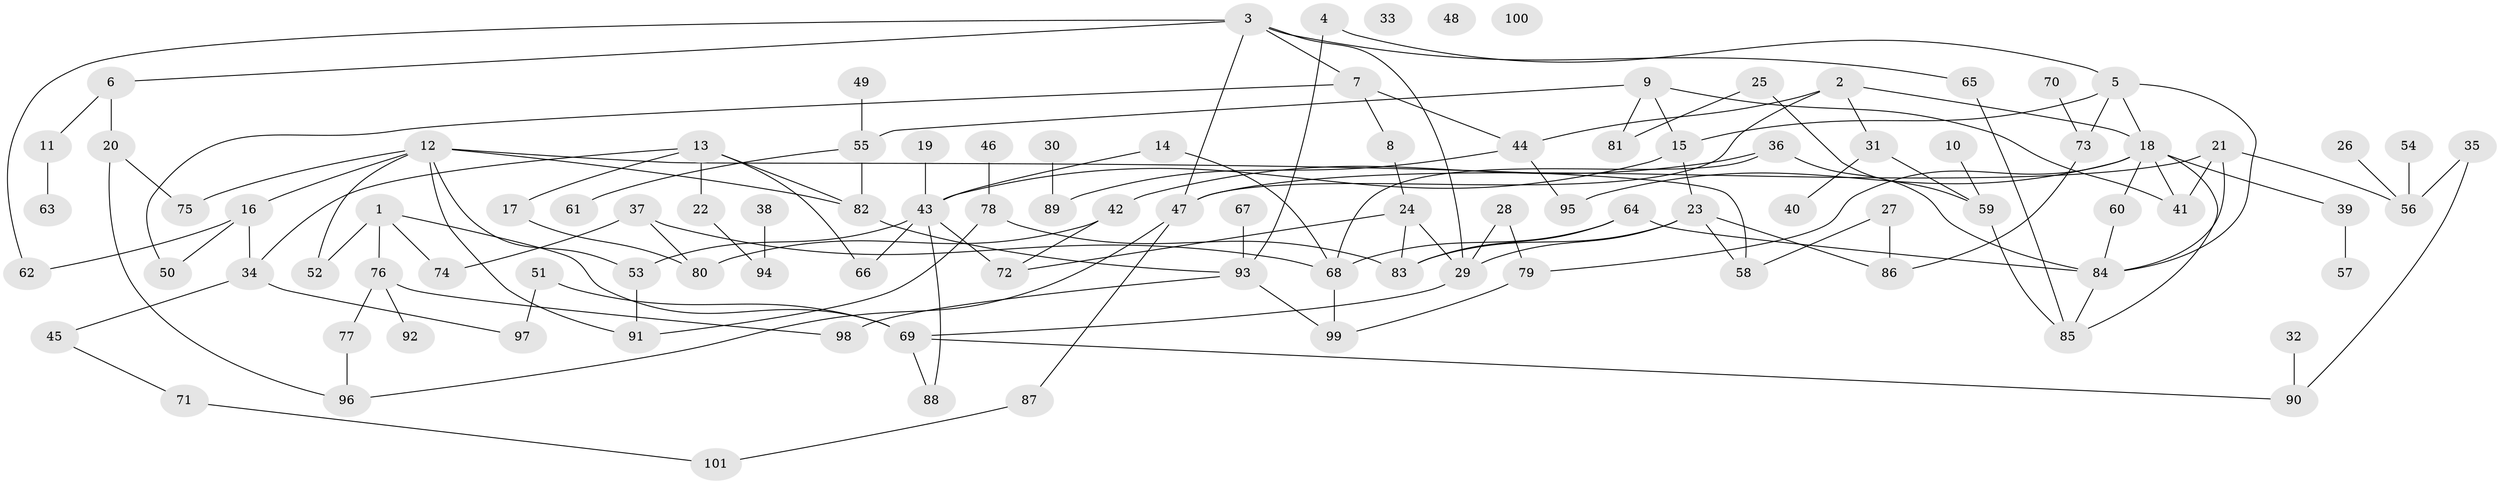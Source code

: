 // Generated by graph-tools (version 1.1) at 2025/40/03/09/25 04:40:06]
// undirected, 101 vertices, 141 edges
graph export_dot {
graph [start="1"]
  node [color=gray90,style=filled];
  1;
  2;
  3;
  4;
  5;
  6;
  7;
  8;
  9;
  10;
  11;
  12;
  13;
  14;
  15;
  16;
  17;
  18;
  19;
  20;
  21;
  22;
  23;
  24;
  25;
  26;
  27;
  28;
  29;
  30;
  31;
  32;
  33;
  34;
  35;
  36;
  37;
  38;
  39;
  40;
  41;
  42;
  43;
  44;
  45;
  46;
  47;
  48;
  49;
  50;
  51;
  52;
  53;
  54;
  55;
  56;
  57;
  58;
  59;
  60;
  61;
  62;
  63;
  64;
  65;
  66;
  67;
  68;
  69;
  70;
  71;
  72;
  73;
  74;
  75;
  76;
  77;
  78;
  79;
  80;
  81;
  82;
  83;
  84;
  85;
  86;
  87;
  88;
  89;
  90;
  91;
  92;
  93;
  94;
  95;
  96;
  97;
  98;
  99;
  100;
  101;
  1 -- 52;
  1 -- 69;
  1 -- 74;
  1 -- 76;
  2 -- 18;
  2 -- 31;
  2 -- 44;
  2 -- 47;
  3 -- 6;
  3 -- 7;
  3 -- 29;
  3 -- 47;
  3 -- 62;
  3 -- 65;
  4 -- 5;
  4 -- 93;
  5 -- 15;
  5 -- 18;
  5 -- 73;
  5 -- 84;
  6 -- 11;
  6 -- 20;
  7 -- 8;
  7 -- 44;
  7 -- 50;
  8 -- 24;
  9 -- 15;
  9 -- 41;
  9 -- 55;
  9 -- 81;
  10 -- 59;
  11 -- 63;
  12 -- 16;
  12 -- 52;
  12 -- 53;
  12 -- 58;
  12 -- 75;
  12 -- 82;
  12 -- 91;
  13 -- 17;
  13 -- 22;
  13 -- 34;
  13 -- 66;
  13 -- 82;
  14 -- 43;
  14 -- 68;
  15 -- 23;
  15 -- 43;
  16 -- 34;
  16 -- 50;
  16 -- 62;
  17 -- 80;
  18 -- 39;
  18 -- 41;
  18 -- 60;
  18 -- 79;
  18 -- 85;
  18 -- 95;
  19 -- 43;
  20 -- 75;
  20 -- 96;
  21 -- 41;
  21 -- 47;
  21 -- 56;
  21 -- 84;
  22 -- 94;
  23 -- 29;
  23 -- 58;
  23 -- 83;
  23 -- 86;
  24 -- 29;
  24 -- 72;
  24 -- 83;
  25 -- 59;
  25 -- 81;
  26 -- 56;
  27 -- 58;
  27 -- 86;
  28 -- 29;
  28 -- 79;
  29 -- 69;
  30 -- 89;
  31 -- 40;
  31 -- 59;
  32 -- 90;
  34 -- 45;
  34 -- 97;
  35 -- 56;
  35 -- 90;
  36 -- 42;
  36 -- 68;
  36 -- 84;
  37 -- 68;
  37 -- 74;
  37 -- 80;
  38 -- 94;
  39 -- 57;
  42 -- 72;
  42 -- 80;
  43 -- 53;
  43 -- 66;
  43 -- 72;
  43 -- 88;
  44 -- 89;
  44 -- 95;
  45 -- 71;
  46 -- 78;
  47 -- 87;
  47 -- 96;
  49 -- 55;
  51 -- 69;
  51 -- 97;
  53 -- 91;
  54 -- 56;
  55 -- 61;
  55 -- 82;
  59 -- 85;
  60 -- 84;
  64 -- 68;
  64 -- 83;
  64 -- 84;
  65 -- 85;
  67 -- 93;
  68 -- 99;
  69 -- 88;
  69 -- 90;
  70 -- 73;
  71 -- 101;
  73 -- 86;
  76 -- 77;
  76 -- 92;
  76 -- 98;
  77 -- 96;
  78 -- 83;
  78 -- 91;
  79 -- 99;
  82 -- 93;
  84 -- 85;
  87 -- 101;
  93 -- 98;
  93 -- 99;
}
